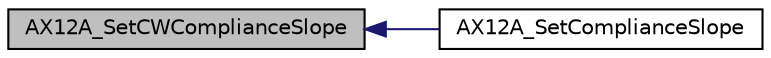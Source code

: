 digraph "AX12A_SetCWComplianceSlope"
{
  edge [fontname="Helvetica",fontsize="10",labelfontname="Helvetica",labelfontsize="10"];
  node [fontname="Helvetica",fontsize="10",shape=record];
  rankdir="LR";
  Node14 [label="AX12A_SetCWComplianceSlope",height=0.2,width=0.4,color="black", fillcolor="grey75", style="filled", fontcolor="black"];
  Node14 -> Node15 [dir="back",color="midnightblue",fontsize="10",style="solid",fontname="Helvetica"];
  Node15 [label="AX12A_SetComplianceSlope",height=0.2,width=0.4,color="black", fillcolor="white", style="filled",URL="$group___a_x12_a_header.html#ga43a54da2ab8d918bcb85fadf7b69dd41",tooltip="Sets both the CW and CCW compliance slope. "];
}
